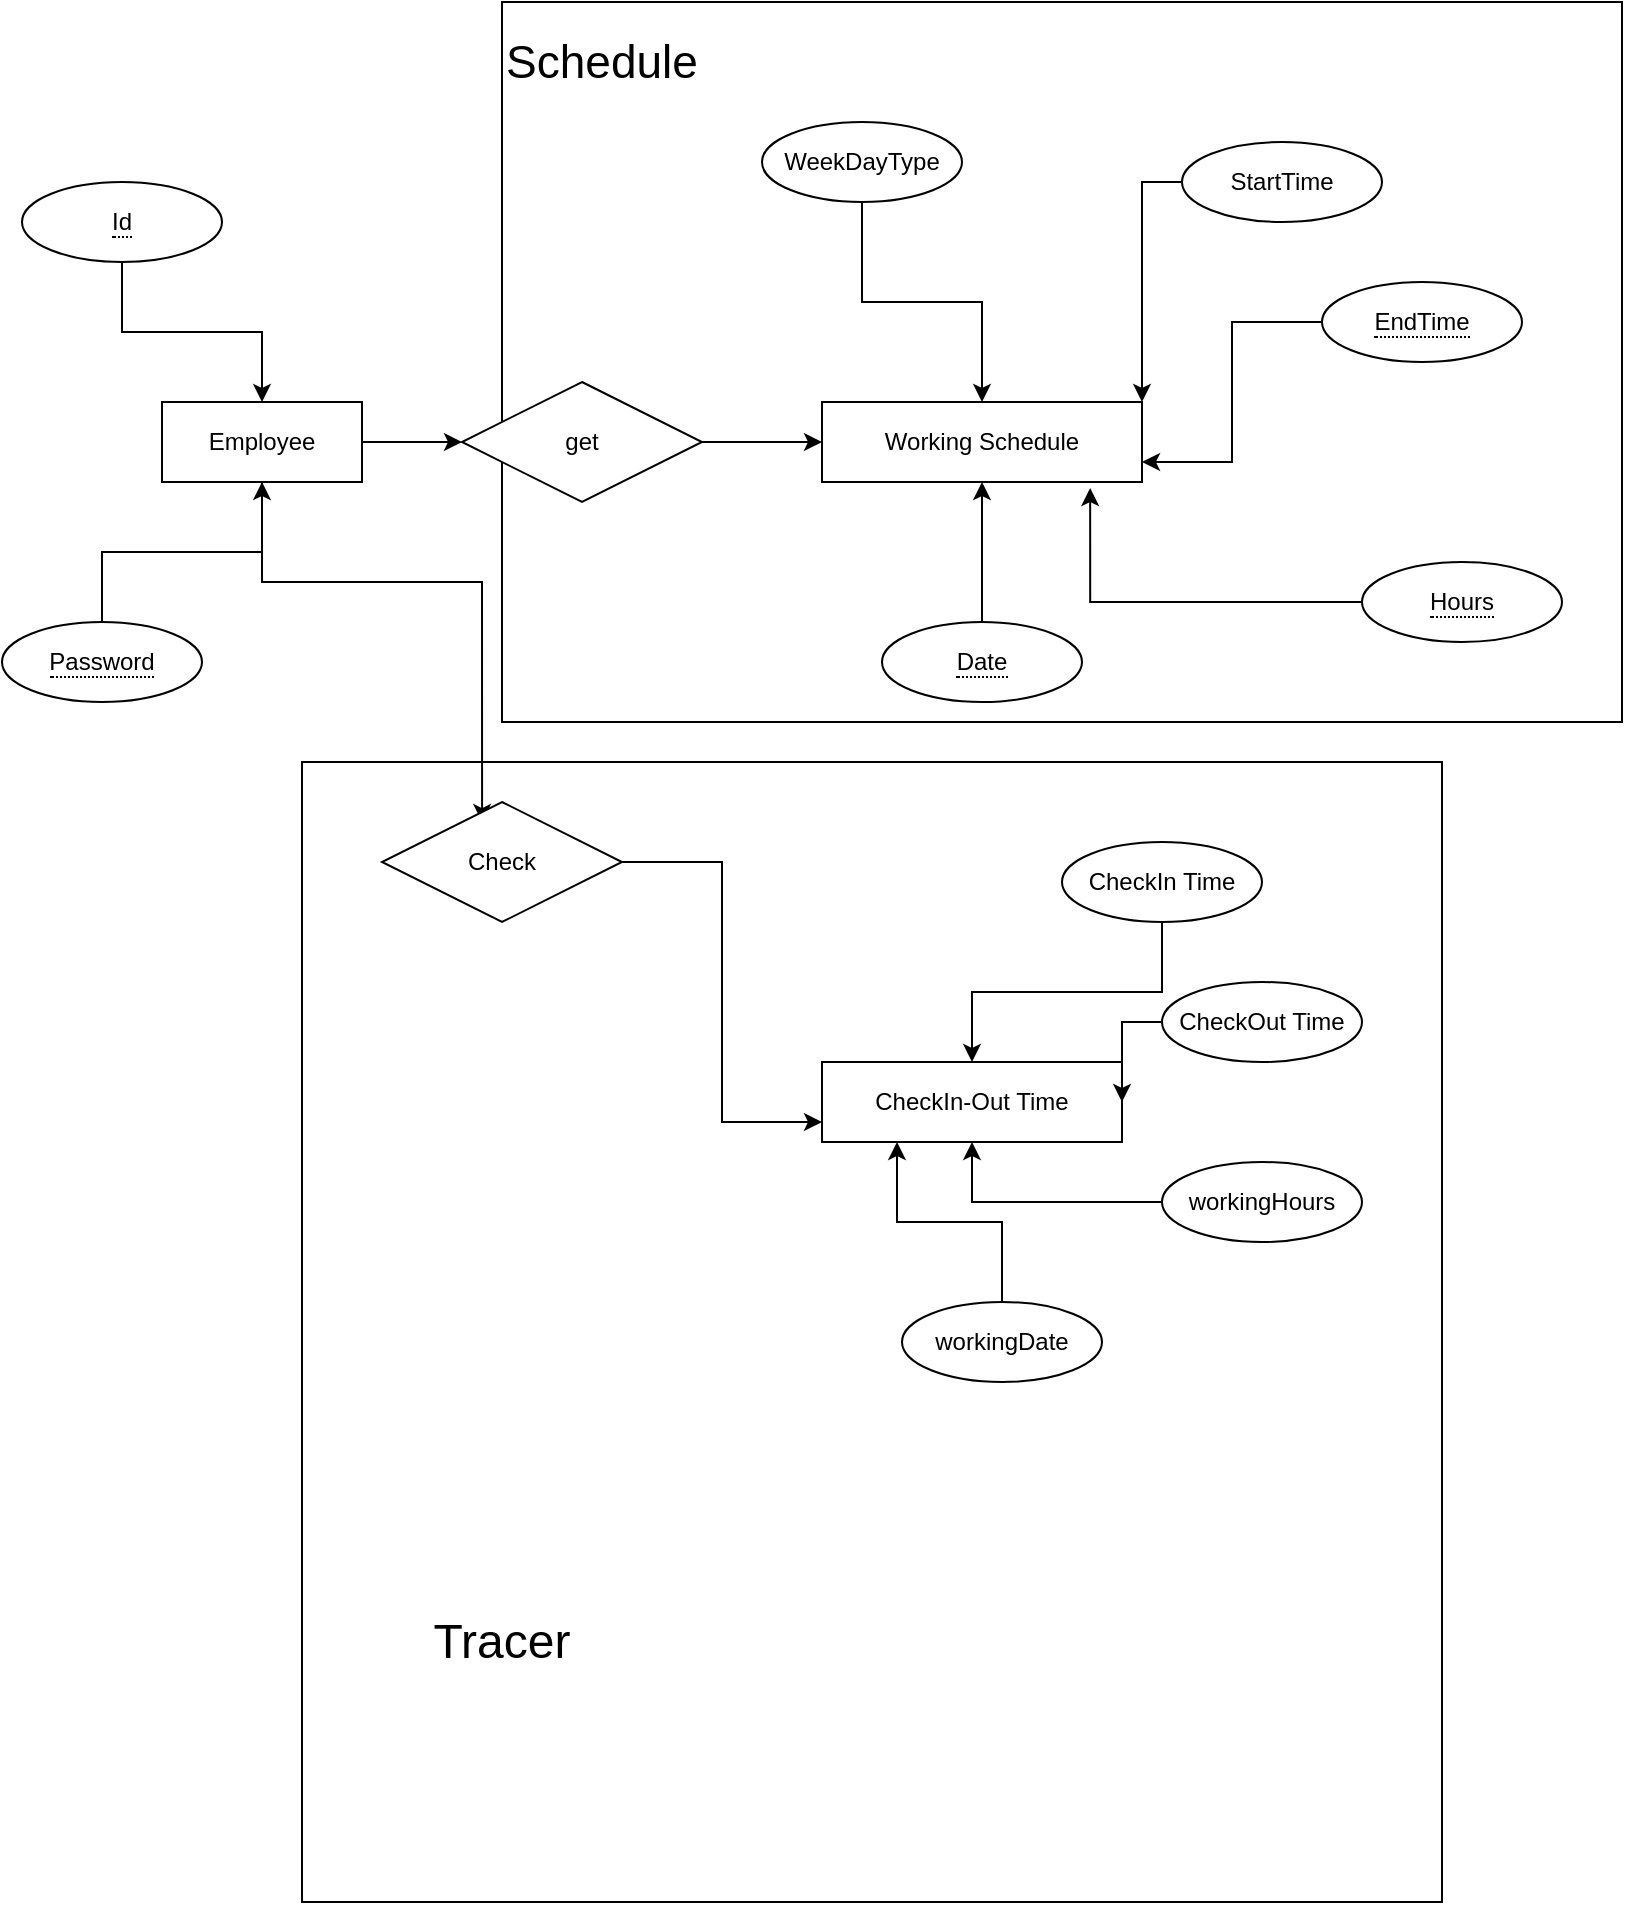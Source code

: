 ﻿<mxfile version="14.7.4" type="embed"><diagram id="WtoI8rleKbLQLg0CLOOO" name="Page-1"><mxGraphModel dx="1144" dy="760" grid="1" gridSize="10" guides="1" tooltips="1" connect="1" arrows="1" fold="1" page="1" pageScale="1" pageWidth="850" pageHeight="1100" math="0" shadow="0"><root><mxCell id="0"/><mxCell id="1" parent="0"/><mxCell id="39" value="" style="rounded=0;whiteSpace=wrap;html=1;" vertex="1" parent="1"><mxGeometry x="280" y="150" width="560" height="360" as="geometry"/></mxCell><mxCell id="37" value="" style="whiteSpace=wrap;html=1;aspect=fixed;" vertex="1" parent="1"><mxGeometry x="180" y="530" width="570" height="570" as="geometry"/></mxCell><mxCell id="12" style="edgeStyle=orthogonalEdgeStyle;rounded=0;orthogonalLoop=1;jettySize=auto;html=1;" edge="1" parent="1" source="4" target="11"><mxGeometry relative="1" as="geometry"/></mxCell><mxCell id="31" style="edgeStyle=orthogonalEdgeStyle;rounded=0;orthogonalLoop=1;jettySize=auto;html=1;entryX=0.417;entryY=0.167;entryDx=0;entryDy=0;entryPerimeter=0;" edge="1" parent="1" source="4" target="30"><mxGeometry relative="1" as="geometry"><Array as="points"><mxPoint x="160" y="440"/><mxPoint x="270" y="440"/></Array></mxGeometry></mxCell><mxCell id="4" value="Employee" style="whiteSpace=wrap;html=1;align=center;" vertex="1" parent="1"><mxGeometry x="110" y="350" width="100" height="40" as="geometry"/></mxCell><mxCell id="5" value="Working Schedule" style="whiteSpace=wrap;html=1;align=center;" vertex="1" parent="1"><mxGeometry x="440" y="350" width="160" height="40" as="geometry"/></mxCell><mxCell id="6" value="CheckIn-Out Time" style="whiteSpace=wrap;html=1;align=center;" vertex="1" parent="1"><mxGeometry x="440" y="680" width="150" height="40" as="geometry"/></mxCell><mxCell id="9" style="edgeStyle=orthogonalEdgeStyle;rounded=0;orthogonalLoop=1;jettySize=auto;html=1;" edge="1" parent="1" source="7" target="4"><mxGeometry relative="1" as="geometry"/></mxCell><mxCell id="7" value="&lt;span style=&quot;border-bottom: 1px dotted&quot;&gt;Id&lt;/span&gt;" style="ellipse;whiteSpace=wrap;html=1;align=center;" vertex="1" parent="1"><mxGeometry x="40" y="240" width="100" height="40" as="geometry"/></mxCell><mxCell id="10" style="edgeStyle=orthogonalEdgeStyle;rounded=0;orthogonalLoop=1;jettySize=auto;html=1;" edge="1" parent="1" source="8" target="4"><mxGeometry relative="1" as="geometry"/></mxCell><mxCell id="8" value="&lt;span style=&quot;border-bottom: 1px dotted&quot;&gt;Password&lt;/span&gt;" style="ellipse;whiteSpace=wrap;html=1;align=center;" vertex="1" parent="1"><mxGeometry x="30" y="460" width="100" height="40" as="geometry"/></mxCell><mxCell id="13" style="edgeStyle=orthogonalEdgeStyle;rounded=0;orthogonalLoop=1;jettySize=auto;html=1;entryX=0;entryY=0.5;entryDx=0;entryDy=0;" edge="1" parent="1" source="11" target="5"><mxGeometry relative="1" as="geometry"/></mxCell><mxCell id="11" value="get" style="shape=rhombus;perimeter=rhombusPerimeter;whiteSpace=wrap;html=1;align=center;" vertex="1" parent="1"><mxGeometry x="260" y="340" width="120" height="60" as="geometry"/></mxCell><mxCell id="15" style="edgeStyle=orthogonalEdgeStyle;rounded=0;orthogonalLoop=1;jettySize=auto;html=1;" edge="1" parent="1" source="14" target="5"><mxGeometry relative="1" as="geometry"/></mxCell><mxCell id="14" value="WeekDayType" style="ellipse;whiteSpace=wrap;html=1;align=center;" vertex="1" parent="1"><mxGeometry x="410" y="210" width="100" height="40" as="geometry"/></mxCell><mxCell id="20" style="edgeStyle=orthogonalEdgeStyle;rounded=0;orthogonalLoop=1;jettySize=auto;html=1;entryX=1;entryY=0;entryDx=0;entryDy=0;" edge="1" parent="1" source="16" target="5"><mxGeometry relative="1" as="geometry"/></mxCell><mxCell id="16" value="StartTime" style="ellipse;whiteSpace=wrap;html=1;align=center;" vertex="1" parent="1"><mxGeometry x="620" y="220" width="100" height="40" as="geometry"/></mxCell><mxCell id="21" style="edgeStyle=orthogonalEdgeStyle;rounded=0;orthogonalLoop=1;jettySize=auto;html=1;entryX=1;entryY=0.75;entryDx=0;entryDy=0;" edge="1" parent="1" source="17" target="5"><mxGeometry relative="1" as="geometry"/></mxCell><mxCell id="17" value="&lt;span style=&quot;border-bottom: 1px dotted&quot;&gt;EndTime&lt;/span&gt;" style="ellipse;whiteSpace=wrap;html=1;align=center;" vertex="1" parent="1"><mxGeometry x="690" y="290" width="100" height="40" as="geometry"/></mxCell><mxCell id="22" style="edgeStyle=orthogonalEdgeStyle;rounded=0;orthogonalLoop=1;jettySize=auto;html=1;entryX=0.838;entryY=1.075;entryDx=0;entryDy=0;entryPerimeter=0;" edge="1" parent="1" source="18" target="5"><mxGeometry relative="1" as="geometry"/></mxCell><mxCell id="18" value="&lt;span style=&quot;border-bottom: 1px dotted&quot;&gt;Hours&lt;/span&gt;" style="ellipse;whiteSpace=wrap;html=1;align=center;" vertex="1" parent="1"><mxGeometry x="710" y="430" width="100" height="40" as="geometry"/></mxCell><mxCell id="23" style="edgeStyle=orthogonalEdgeStyle;rounded=0;orthogonalLoop=1;jettySize=auto;html=1;" edge="1" parent="1" source="19" target="5"><mxGeometry relative="1" as="geometry"/></mxCell><mxCell id="19" value="&lt;span style=&quot;border-bottom: 1px dotted&quot;&gt;Date&lt;/span&gt;" style="ellipse;whiteSpace=wrap;html=1;align=center;" vertex="1" parent="1"><mxGeometry x="470" y="460" width="100" height="40" as="geometry"/></mxCell><mxCell id="33" style="edgeStyle=orthogonalEdgeStyle;rounded=0;orthogonalLoop=1;jettySize=auto;html=1;" edge="1" parent="1" source="24" target="6"><mxGeometry relative="1" as="geometry"/></mxCell><mxCell id="24" value="CheckIn Time" style="ellipse;whiteSpace=wrap;html=1;align=center;" vertex="1" parent="1"><mxGeometry x="560" y="570" width="100" height="40" as="geometry"/></mxCell><mxCell id="34" style="edgeStyle=orthogonalEdgeStyle;rounded=0;orthogonalLoop=1;jettySize=auto;html=1;entryX=1;entryY=0.5;entryDx=0;entryDy=0;" edge="1" parent="1" source="26" target="6"><mxGeometry relative="1" as="geometry"/></mxCell><mxCell id="26" value="CheckOut Time" style="ellipse;whiteSpace=wrap;html=1;align=center;" vertex="1" parent="1"><mxGeometry x="610" y="640" width="100" height="40" as="geometry"/></mxCell><mxCell id="35" style="edgeStyle=orthogonalEdgeStyle;rounded=0;orthogonalLoop=1;jettySize=auto;html=1;" edge="1" parent="1" source="27" target="6"><mxGeometry relative="1" as="geometry"/></mxCell><mxCell id="27" value="workingHours&lt;span style=&quot;color: rgba(0 , 0 , 0 , 0) ; font-family: monospace ; font-size: 0px&quot;&gt;%3CmxGraphModel%3E%3Croot%3E%3CmxCell%20id%3D%220%22%2F%3E%3CmxCell%20id%3D%221%22%20parent%3D%220%22%2F%3E%3CmxCell%20id%3D%222%22%20value%3D%22CheckIn%20Time%22%20style%3D%22ellipse%3BwhiteSpace%3Dwrap%3Bhtml%3D1%3Balign%3Dcenter%3B%22%20vertex%3D%221%22%20parent%3D%221%22%3E%3CmxGeometry%20x%3D%22560%22%20y%3D%22570%22%20width%3D%22100%22%20height%3D%2240%22%20as%3D%22geometry%22%2F%3E%3C%2FmxCell%3E%3C%2Froot%3E%3C%2FmxGraphModel%3E&lt;/span&gt;" style="ellipse;whiteSpace=wrap;html=1;align=center;" vertex="1" parent="1"><mxGeometry x="610" y="730" width="100" height="40" as="geometry"/></mxCell><mxCell id="36" style="edgeStyle=orthogonalEdgeStyle;rounded=0;orthogonalLoop=1;jettySize=auto;html=1;entryX=0.25;entryY=1;entryDx=0;entryDy=0;" edge="1" parent="1" source="28" target="6"><mxGeometry relative="1" as="geometry"/></mxCell><mxCell id="28" value="workingDate" style="ellipse;whiteSpace=wrap;html=1;align=center;" vertex="1" parent="1"><mxGeometry x="480" y="800" width="100" height="40" as="geometry"/></mxCell><mxCell id="32" style="edgeStyle=orthogonalEdgeStyle;rounded=0;orthogonalLoop=1;jettySize=auto;html=1;entryX=0;entryY=0.75;entryDx=0;entryDy=0;" edge="1" parent="1" source="30" target="6"><mxGeometry relative="1" as="geometry"/></mxCell><mxCell id="30" value="Check" style="shape=rhombus;perimeter=rhombusPerimeter;whiteSpace=wrap;html=1;align=center;" vertex="1" parent="1"><mxGeometry x="220" y="550" width="120" height="60" as="geometry"/></mxCell><mxCell id="38" value="&lt;font style=&quot;font-size: 24px&quot;&gt;Tracer&lt;/font&gt;" style="text;html=1;strokeColor=none;fillColor=none;align=center;verticalAlign=middle;whiteSpace=wrap;rounded=0;" vertex="1" parent="1"><mxGeometry x="260" y="960" width="40" height="20" as="geometry"/></mxCell><mxCell id="40" value="&lt;font style=&quot;font-size: 23px&quot;&gt;Schedule&lt;/font&gt;" style="text;html=1;strokeColor=none;fillColor=none;align=center;verticalAlign=middle;whiteSpace=wrap;rounded=0;" vertex="1" parent="1"><mxGeometry x="310" y="170" width="40" height="20" as="geometry"/></mxCell></root></mxGraphModel></diagram></mxfile>